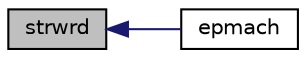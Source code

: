 digraph "strwrd"
{
  edge [fontname="Helvetica",fontsize="10",labelfontname="Helvetica",labelfontsize="10"];
  node [fontname="Helvetica",fontsize="10",shape=record];
  rankdir="LR";
  Node1 [label="strwrd",height=0.2,width=0.4,color="black", fillcolor="grey75", style="filled", fontcolor="black"];
  Node1 -> Node2 [dir="back",color="midnightblue",fontsize="10",style="solid",fontname="Helvetica"];
  Node2 [label="epmach",height=0.2,width=0.4,color="black", fillcolor="white", style="filled",URL="$comf_8f.html#a872d8bd7274ad4880d7045d71feac0bc"];
}
